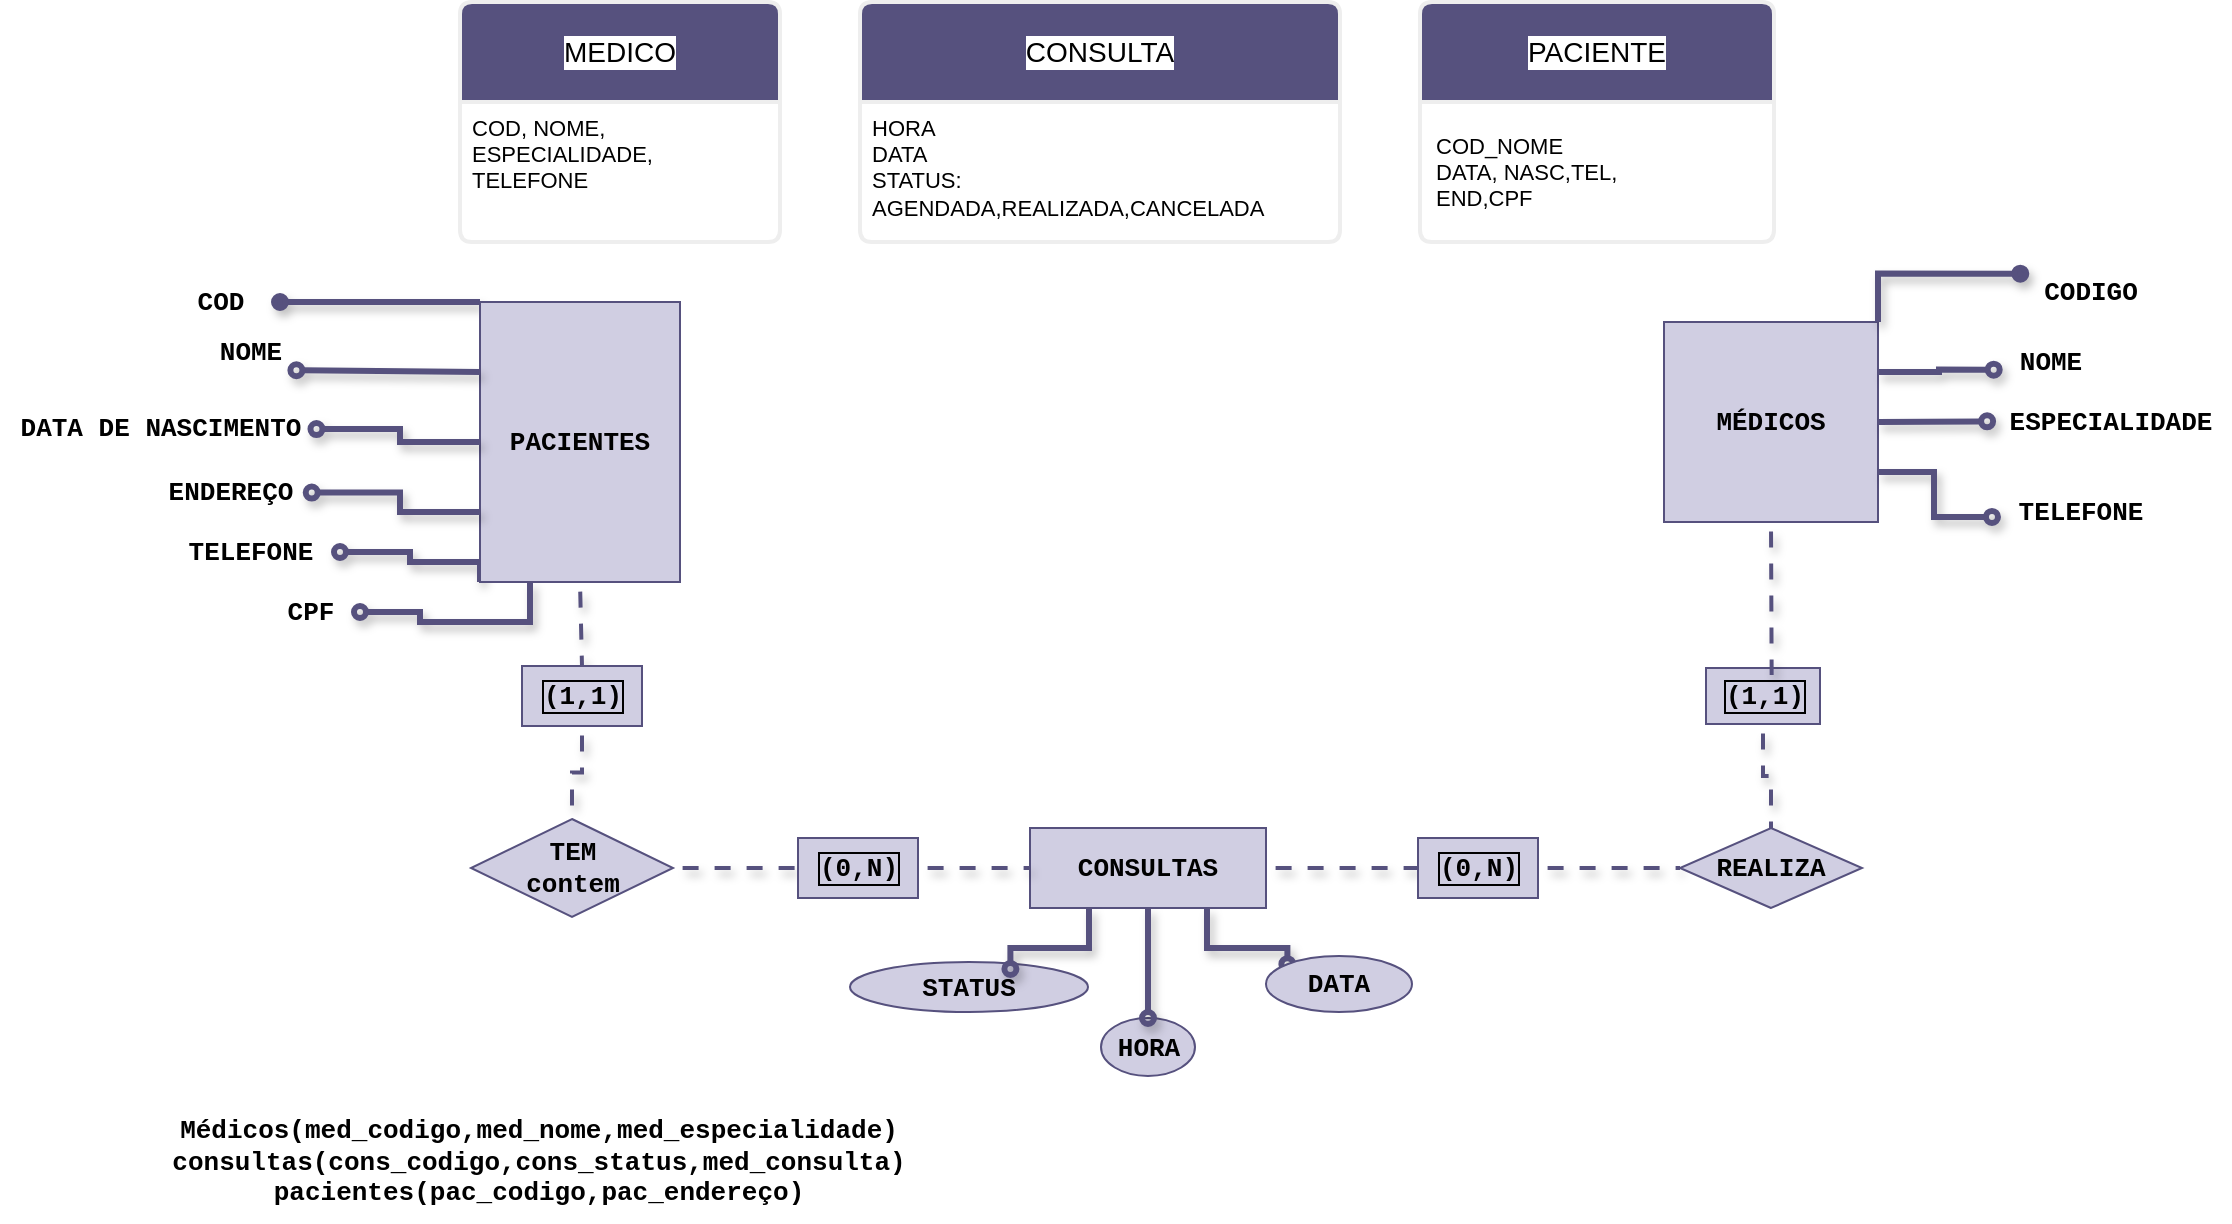 <mxfile version="26.0.16">
  <diagram id="C5RBs43oDa-KdzZeNtuy" name="Page-1">
    <mxGraphModel dx="2073" dy="1850" grid="1" gridSize="10" guides="1" tooltips="1" connect="1" arrows="1" fold="1" page="1" pageScale="1" pageWidth="827" pageHeight="1169" math="0" shadow="0">
      <root>
        <mxCell id="WIyWlLk6GJQsqaUBKTNV-0" />
        <mxCell id="WIyWlLk6GJQsqaUBKTNV-1" parent="WIyWlLk6GJQsqaUBKTNV-0" />
        <mxCell id="kXuh3LLKjrqsI1ZbqAcp-17" value="MEDICO" style="swimlane;childLayout=stackLayout;horizontal=1;startSize=50;horizontalStack=0;rounded=1;fontSize=14;fontStyle=0;strokeWidth=2;resizeParent=0;resizeLast=1;shadow=0;dashed=0;align=center;arcSize=4;whiteSpace=wrap;html=1;strokeColor=#EEEEEE;fontFamily=Helvetica;fontColor=default;labelBackgroundColor=default;fillColor=#56517E;" vertex="1" parent="WIyWlLk6GJQsqaUBKTNV-1">
          <mxGeometry x="-120" y="-550" width="160" height="120" as="geometry" />
        </mxCell>
        <mxCell id="kXuh3LLKjrqsI1ZbqAcp-18" value="COD, &lt;span style=&quot;background-color: light-dark(#ffffff, var(--ge-dark-color, #121212)); color: light-dark(rgb(0, 0, 0), rgb(255, 255, 255));&quot;&gt;NOME, ESPECIALIDADE, TELEFONE&lt;/span&gt;" style="text;strokeColor=none;fillColor=none;spacingLeft=4;spacingRight=4;overflow=hidden;rotatable=0;points=[[0,0.5],[1,0.5]];portConstraint=eastwest;fontSize=11;whiteSpace=wrap;html=1;fontFamily=Helvetica;fontColor=default;labelBackgroundColor=default;" vertex="1" parent="kXuh3LLKjrqsI1ZbqAcp-17">
          <mxGeometry y="50" width="160" height="70" as="geometry" />
        </mxCell>
        <mxCell id="kXuh3LLKjrqsI1ZbqAcp-22" value="HORA" style="ellipse;whiteSpace=wrap;html=1;align=center;labelBackgroundColor=none;fillColor=#d0cee2;strokeColor=#56517e;horizontal=1;fontSize=13;fontStyle=1;verticalAlign=middle;fontFamily=Courier New;direction=south;" vertex="1" parent="WIyWlLk6GJQsqaUBKTNV-1">
          <mxGeometry x="200.5" y="-42" width="47" height="29" as="geometry" />
        </mxCell>
        <mxCell id="kXuh3LLKjrqsI1ZbqAcp-23" style="edgeStyle=orthogonalEdgeStyle;shape=connector;rounded=0;jumpStyle=line;orthogonalLoop=1;jettySize=auto;html=1;shadow=1;strokeColor=#56517e;strokeWidth=2;align=center;verticalAlign=middle;fontFamily=Courier New;fontSize=13;fontColor=default;fontStyle=1;labelBackgroundColor=none;startFill=0;endArrow=none;flowAnimation=1;fillColor=#d0cee2;" edge="1" parent="WIyWlLk6GJQsqaUBKTNV-1" source="kXuh3LLKjrqsI1ZbqAcp-47" target="kXuh3LLKjrqsI1ZbqAcp-38">
          <mxGeometry relative="1" as="geometry" />
        </mxCell>
        <mxCell id="kXuh3LLKjrqsI1ZbqAcp-152" style="edgeStyle=orthogonalEdgeStyle;shape=connector;rounded=0;jumpStyle=line;orthogonalLoop=1;jettySize=auto;html=1;exitX=0.5;exitY=1;exitDx=0;exitDy=0;shadow=1;strokeColor=#56517e;strokeWidth=3;align=center;verticalAlign=middle;fontFamily=Courier New;fontSize=13;fontColor=default;fontStyle=1;labelBackgroundColor=none;startFill=0;endArrow=oval;endFill=0;flowAnimation=0;fillColor=#d0cee2;" edge="1" parent="WIyWlLk6GJQsqaUBKTNV-1" source="kXuh3LLKjrqsI1ZbqAcp-24" target="kXuh3LLKjrqsI1ZbqAcp-22">
          <mxGeometry relative="1" as="geometry" />
        </mxCell>
        <mxCell id="kXuh3LLKjrqsI1ZbqAcp-153" style="edgeStyle=orthogonalEdgeStyle;shape=connector;rounded=0;jumpStyle=line;orthogonalLoop=1;jettySize=auto;html=1;exitX=0.75;exitY=1;exitDx=0;exitDy=0;entryX=0;entryY=0;entryDx=0;entryDy=0;shadow=1;strokeColor=#56517e;strokeWidth=3;align=center;verticalAlign=middle;fontFamily=Courier New;fontSize=13;fontColor=default;fontStyle=1;labelBackgroundColor=none;startFill=0;endArrow=oval;endFill=0;flowAnimation=0;fillColor=#d0cee2;" edge="1" parent="WIyWlLk6GJQsqaUBKTNV-1" source="kXuh3LLKjrqsI1ZbqAcp-24" target="kXuh3LLKjrqsI1ZbqAcp-40">
          <mxGeometry relative="1" as="geometry" />
        </mxCell>
        <mxCell id="kXuh3LLKjrqsI1ZbqAcp-24" value="CONSULTAS" style="whiteSpace=wrap;html=1;align=center;labelBackgroundColor=none;fillColor=#d0cee2;strokeColor=#56517e;horizontal=1;fontSize=13;fontStyle=1;verticalAlign=middle;fontFamily=Courier New;" vertex="1" parent="WIyWlLk6GJQsqaUBKTNV-1">
          <mxGeometry x="165" y="-137" width="118" height="40" as="geometry" />
        </mxCell>
        <mxCell id="kXuh3LLKjrqsI1ZbqAcp-30" style="edgeStyle=orthogonalEdgeStyle;shape=connector;rounded=0;jumpStyle=line;orthogonalLoop=1;jettySize=auto;html=1;exitX=0.5;exitY=1;exitDx=0;exitDy=0;entryX=0.5;entryY=1;entryDx=0;entryDy=0;shadow=1;strokeColor=#56517e;strokeWidth=2;align=center;verticalAlign=middle;fontFamily=Courier New;fontSize=13;fontColor=default;labelBackgroundColor=none;startFill=0;endArrow=none;flowAnimation=1;horizontal=1;fontStyle=1;fillColor=#d0cee2;" edge="1" parent="WIyWlLk6GJQsqaUBKTNV-1" source="kXuh3LLKjrqsI1ZbqAcp-48" target="kXuh3LLKjrqsI1ZbqAcp-38">
          <mxGeometry relative="1" as="geometry" />
        </mxCell>
        <mxCell id="kXuh3LLKjrqsI1ZbqAcp-31" value="MÉDICOS" style="whiteSpace=wrap;html=1;align=center;labelBackgroundColor=none;fillColor=#d0cee2;strokeColor=#56517e;horizontal=1;fontSize=13;fontStyle=1;verticalAlign=middle;fontFamily=Courier New;" vertex="1" parent="WIyWlLk6GJQsqaUBKTNV-1">
          <mxGeometry x="482" y="-390" width="107" height="100" as="geometry" />
        </mxCell>
        <mxCell id="kXuh3LLKjrqsI1ZbqAcp-32" style="edgeStyle=orthogonalEdgeStyle;shape=connector;rounded=0;jumpStyle=line;orthogonalLoop=1;jettySize=auto;html=1;shadow=1;strokeColor=#56517e;strokeWidth=2;align=center;verticalAlign=middle;fontFamily=Courier New;fontSize=13;fontColor=default;fontStyle=1;labelBackgroundColor=none;startFill=0;endArrow=none;flowAnimation=1;fillColor=#d0cee2;" edge="1" parent="WIyWlLk6GJQsqaUBKTNV-1" source="kXuh3LLKjrqsI1ZbqAcp-45" target="kXuh3LLKjrqsI1ZbqAcp-37">
          <mxGeometry relative="1" as="geometry" />
        </mxCell>
        <mxCell id="kXuh3LLKjrqsI1ZbqAcp-87" style="edgeStyle=orthogonalEdgeStyle;rounded=0;jumpStyle=line;orthogonalLoop=1;jettySize=auto;html=1;exitX=0;exitY=0;exitDx=0;exitDy=0;shadow=1;strokeColor=#56517e;strokeWidth=3;align=center;verticalAlign=middle;fontFamily=Courier New;fontSize=13;fontColor=default;fontStyle=1;labelBackgroundColor=none;startFill=0;endArrow=oval;flowAnimation=0;fillColor=#d0cee2;endFill=1;" edge="1" parent="WIyWlLk6GJQsqaUBKTNV-1" source="kXuh3LLKjrqsI1ZbqAcp-33">
          <mxGeometry relative="1" as="geometry">
            <mxPoint x="-210" y="-400" as="targetPoint" />
            <Array as="points">
              <mxPoint x="-180" y="-400" />
              <mxPoint x="-180" y="-400" />
            </Array>
          </mxGeometry>
        </mxCell>
        <mxCell id="kXuh3LLKjrqsI1ZbqAcp-98" value="COD" style="edgeLabel;html=1;align=center;verticalAlign=middle;resizable=0;points=[];fontFamily=Courier New;fontSize=13;fontColor=default;fontStyle=1;labelBackgroundColor=none;" vertex="1" connectable="0" parent="kXuh3LLKjrqsI1ZbqAcp-87">
          <mxGeometry x="1" y="4" relative="1" as="geometry">
            <mxPoint x="-30" y="-4" as="offset" />
          </mxGeometry>
        </mxCell>
        <mxCell id="kXuh3LLKjrqsI1ZbqAcp-127" style="edgeStyle=orthogonalEdgeStyle;shape=connector;rounded=0;jumpStyle=line;orthogonalLoop=1;jettySize=auto;html=1;exitX=0;exitY=1;exitDx=0;exitDy=0;shadow=1;strokeColor=#56517e;strokeWidth=3;align=center;verticalAlign=middle;fontFamily=Courier New;fontSize=13;fontColor=default;fontStyle=1;labelBackgroundColor=none;startFill=0;endArrow=oval;endFill=0;flowAnimation=0;fillColor=#d0cee2;" edge="1" parent="WIyWlLk6GJQsqaUBKTNV-1" source="kXuh3LLKjrqsI1ZbqAcp-33" target="kXuh3LLKjrqsI1ZbqAcp-114">
          <mxGeometry relative="1" as="geometry">
            <Array as="points">
              <mxPoint x="-110" y="-270" />
              <mxPoint x="-145" y="-270" />
              <mxPoint x="-145" y="-275" />
            </Array>
          </mxGeometry>
        </mxCell>
        <mxCell id="kXuh3LLKjrqsI1ZbqAcp-128" style="edgeStyle=orthogonalEdgeStyle;shape=connector;rounded=0;jumpStyle=line;orthogonalLoop=1;jettySize=auto;html=1;exitX=0.25;exitY=1;exitDx=0;exitDy=0;shadow=1;strokeColor=#56517e;strokeWidth=3;align=center;verticalAlign=middle;fontFamily=Courier New;fontSize=13;fontColor=default;fontStyle=1;labelBackgroundColor=none;startFill=0;endArrow=oval;endFill=0;flowAnimation=0;fillColor=#d0cee2;" edge="1" parent="WIyWlLk6GJQsqaUBKTNV-1" source="kXuh3LLKjrqsI1ZbqAcp-33" target="kXuh3LLKjrqsI1ZbqAcp-113">
          <mxGeometry relative="1" as="geometry" />
        </mxCell>
        <mxCell id="kXuh3LLKjrqsI1ZbqAcp-33" value="PACIENTES" style="whiteSpace=wrap;html=1;align=center;labelBackgroundColor=none;fillColor=#d0cee2;strokeColor=#56517e;horizontal=1;fontSize=13;fontStyle=1;verticalAlign=middle;fontFamily=Courier New;" vertex="1" parent="WIyWlLk6GJQsqaUBKTNV-1">
          <mxGeometry x="-110" y="-400" width="100" height="140" as="geometry" />
        </mxCell>
        <mxCell id="kXuh3LLKjrqsI1ZbqAcp-36" value="" style="edgeStyle=orthogonalEdgeStyle;shape=connector;rounded=0;jumpStyle=line;orthogonalLoop=1;jettySize=auto;html=1;shadow=1;strokeColor=#56517e;strokeWidth=2;align=center;verticalAlign=middle;fontFamily=Courier New;fontSize=13;fontColor=default;fontStyle=1;labelBackgroundColor=none;startFill=0;endArrow=none;flowAnimation=1;fillColor=#d0cee2;" edge="1" parent="WIyWlLk6GJQsqaUBKTNV-1" source="kXuh3LLKjrqsI1ZbqAcp-37" target="kXuh3LLKjrqsI1ZbqAcp-51">
          <mxGeometry relative="1" as="geometry" />
        </mxCell>
        <mxCell id="kXuh3LLKjrqsI1ZbqAcp-37" value="&lt;div&gt;&lt;font style=&quot;vertical-align: inherit;&quot;&gt;&lt;font style=&quot;vertical-align: inherit;&quot;&gt;TEM&lt;/font&gt;&lt;/font&gt;&lt;/div&gt;&lt;div&gt;&lt;font style=&quot;vertical-align: inherit;&quot;&gt;&lt;font style=&quot;vertical-align: inherit;&quot;&gt;contem&lt;/font&gt;&lt;/font&gt;&lt;/div&gt;" style="shape=rhombus;perimeter=rhombusPerimeter;whiteSpace=wrap;html=1;align=center;labelBackgroundColor=none;fillColor=#d0cee2;strokeColor=#56517e;horizontal=1;fontSize=13;fontStyle=1;verticalAlign=middle;fontFamily=Courier New;" vertex="1" parent="WIyWlLk6GJQsqaUBKTNV-1">
          <mxGeometry x="-114.5" y="-141.5" width="101" height="49" as="geometry" />
        </mxCell>
        <mxCell id="kXuh3LLKjrqsI1ZbqAcp-38" value="REALIZA" style="shape=rhombus;perimeter=rhombusPerimeter;whiteSpace=wrap;html=1;align=center;direction=west;labelBackgroundColor=none;fillColor=#d0cee2;strokeColor=#56517e;horizontal=1;fontSize=13;fontStyle=1;verticalAlign=middle;fontFamily=Courier New;" vertex="1" parent="WIyWlLk6GJQsqaUBKTNV-1">
          <mxGeometry x="490" y="-137" width="91" height="40" as="geometry" />
        </mxCell>
        <mxCell id="kXuh3LLKjrqsI1ZbqAcp-40" value="DATA" style="ellipse;whiteSpace=wrap;html=1;align=center;labelBackgroundColor=none;fillColor=#d0cee2;strokeColor=#56517e;horizontal=1;fontSize=13;fontStyle=1;verticalAlign=middle;fontFamily=Courier New;" vertex="1" parent="WIyWlLk6GJQsqaUBKTNV-1">
          <mxGeometry x="283" y="-73" width="73" height="28" as="geometry" />
        </mxCell>
        <mxCell id="kXuh3LLKjrqsI1ZbqAcp-41" value="STATUS" style="ellipse;whiteSpace=wrap;html=1;align=center;labelBackgroundColor=none;fillColor=#d0cee2;strokeColor=#56517e;horizontal=1;fontSize=13;fontStyle=1;verticalAlign=middle;fontFamily=Courier New;" vertex="1" parent="WIyWlLk6GJQsqaUBKTNV-1">
          <mxGeometry x="75" y="-70" width="119" height="25" as="geometry" />
        </mxCell>
        <mxCell id="kXuh3LLKjrqsI1ZbqAcp-44" value="" style="edgeStyle=orthogonalEdgeStyle;shape=connector;rounded=0;jumpStyle=line;orthogonalLoop=1;jettySize=auto;html=1;shadow=1;strokeColor=#56517e;strokeWidth=2;align=center;verticalAlign=middle;fontFamily=Courier New;fontSize=13;fontColor=default;fontStyle=1;labelBackgroundColor=none;startFill=0;endArrow=none;flowAnimation=1;fillColor=#d0cee2;" edge="1" parent="WIyWlLk6GJQsqaUBKTNV-1" source="kXuh3LLKjrqsI1ZbqAcp-33" target="kXuh3LLKjrqsI1ZbqAcp-45">
          <mxGeometry relative="1" as="geometry">
            <mxPoint x="-51" y="-260" as="sourcePoint" />
            <mxPoint x="-51" y="-149" as="targetPoint" />
          </mxGeometry>
        </mxCell>
        <mxCell id="kXuh3LLKjrqsI1ZbqAcp-45" value="(1,1)" style="text;html=1;align=center;verticalAlign=middle;resizable=0;points=[];autosize=1;strokeColor=#56517e;fillColor=#d0cee2;labelBorderColor=default;horizontal=1;fontSize=13;fontStyle=1;fontFamily=Courier New;labelBackgroundColor=none;" vertex="1" parent="WIyWlLk6GJQsqaUBKTNV-1">
          <mxGeometry x="-89" y="-218" width="60" height="30" as="geometry" />
        </mxCell>
        <mxCell id="kXuh3LLKjrqsI1ZbqAcp-46" value="" style="edgeStyle=orthogonalEdgeStyle;shape=connector;rounded=0;jumpStyle=line;orthogonalLoop=1;jettySize=auto;html=1;shadow=1;strokeColor=#56517e;strokeWidth=2;align=center;verticalAlign=middle;fontFamily=Courier New;fontSize=13;fontColor=default;fontStyle=1;labelBackgroundColor=none;startFill=0;endArrow=none;flowAnimation=1;fillColor=#d0cee2;" edge="1" parent="WIyWlLk6GJQsqaUBKTNV-1" source="kXuh3LLKjrqsI1ZbqAcp-24" target="kXuh3LLKjrqsI1ZbqAcp-47">
          <mxGeometry relative="1" as="geometry">
            <mxPoint x="278" y="-119" as="sourcePoint" />
            <mxPoint x="454" y="-119" as="targetPoint" />
          </mxGeometry>
        </mxCell>
        <mxCell id="kXuh3LLKjrqsI1ZbqAcp-47" value="(0,N)" style="text;html=1;align=center;verticalAlign=middle;resizable=0;points=[];autosize=1;strokeColor=#56517e;fillColor=#d0cee2;labelBorderColor=default;horizontal=1;fontSize=13;fontStyle=1;fontFamily=Courier New;labelBackgroundColor=none;" vertex="1" parent="WIyWlLk6GJQsqaUBKTNV-1">
          <mxGeometry x="359" y="-132" width="60" height="30" as="geometry" />
        </mxCell>
        <mxCell id="kXuh3LLKjrqsI1ZbqAcp-48" value="(1,1)" style="text;html=1;align=center;verticalAlign=middle;resizable=0;points=[];autosize=1;strokeColor=#56517e;fillColor=#d0cee2;labelBorderColor=default;horizontal=1;fontSize=13;fontStyle=1;fontFamily=Courier New;labelBackgroundColor=none;" vertex="1" parent="WIyWlLk6GJQsqaUBKTNV-1">
          <mxGeometry x="503" y="-217" width="57" height="28" as="geometry" />
        </mxCell>
        <mxCell id="kXuh3LLKjrqsI1ZbqAcp-49" style="edgeStyle=orthogonalEdgeStyle;shape=connector;rounded=0;jumpStyle=line;orthogonalLoop=1;jettySize=auto;html=1;exitX=0.5;exitY=1;exitDx=0;exitDy=0;entryX=0.576;entryY=0.124;entryDx=0;entryDy=0;entryPerimeter=0;shadow=1;strokeColor=#56517e;strokeWidth=2;align=center;verticalAlign=middle;fontFamily=Courier New;fontSize=13;fontColor=default;fontStyle=1;labelBackgroundColor=none;startFill=0;endArrow=none;flowAnimation=1;fillColor=#d0cee2;" edge="1" parent="WIyWlLk6GJQsqaUBKTNV-1" source="kXuh3LLKjrqsI1ZbqAcp-31" target="kXuh3LLKjrqsI1ZbqAcp-48">
          <mxGeometry relative="1" as="geometry" />
        </mxCell>
        <mxCell id="kXuh3LLKjrqsI1ZbqAcp-50" style="edgeStyle=orthogonalEdgeStyle;shape=connector;rounded=0;jumpStyle=line;orthogonalLoop=1;jettySize=auto;html=1;shadow=1;strokeColor=#56517e;strokeWidth=2;align=center;verticalAlign=middle;fontFamily=Courier New;fontSize=13;fontColor=default;fontStyle=1;labelBackgroundColor=none;startFill=0;endArrow=none;flowAnimation=1;fillColor=#d0cee2;" edge="1" parent="WIyWlLk6GJQsqaUBKTNV-1" source="kXuh3LLKjrqsI1ZbqAcp-51" target="kXuh3LLKjrqsI1ZbqAcp-24">
          <mxGeometry relative="1" as="geometry" />
        </mxCell>
        <mxCell id="kXuh3LLKjrqsI1ZbqAcp-51" value="(0,N)" style="text;html=1;align=center;verticalAlign=middle;resizable=0;points=[];autosize=1;strokeColor=#56517e;fillColor=#d0cee2;labelBorderColor=default;horizontal=1;fontSize=13;fontStyle=1;fontFamily=Courier New;labelBackgroundColor=none;" vertex="1" parent="WIyWlLk6GJQsqaUBKTNV-1">
          <mxGeometry x="49" y="-132" width="60" height="30" as="geometry" />
        </mxCell>
        <mxCell id="kXuh3LLKjrqsI1ZbqAcp-54" value="CONSULTA" style="swimlane;childLayout=stackLayout;horizontal=1;startSize=50;horizontalStack=0;rounded=1;fontSize=14;fontStyle=0;strokeWidth=2;resizeParent=0;resizeLast=1;shadow=0;dashed=0;align=center;arcSize=4;whiteSpace=wrap;html=1;strokeColor=#EEEEEE;fontFamily=Helvetica;fontColor=default;labelBackgroundColor=default;fillColor=#56517E;" vertex="1" parent="WIyWlLk6GJQsqaUBKTNV-1">
          <mxGeometry x="80" y="-550" width="240" height="120" as="geometry" />
        </mxCell>
        <mxCell id="kXuh3LLKjrqsI1ZbqAcp-55" value="HORA&lt;div&gt;DATA&lt;/div&gt;&lt;div&gt;STATUS: AGENDADA,REALIZADA,CANCELADA&lt;/div&gt;" style="text;strokeColor=none;fillColor=none;spacingLeft=4;spacingRight=4;overflow=hidden;rotatable=0;points=[[0,0.5],[1,0.5]];portConstraint=eastwest;fontSize=11;whiteSpace=wrap;html=1;fontFamily=Helvetica;fontColor=default;labelBackgroundColor=default;shadow=0;" vertex="1" parent="kXuh3LLKjrqsI1ZbqAcp-54">
          <mxGeometry y="50" width="240" height="70" as="geometry" />
        </mxCell>
        <mxCell id="kXuh3LLKjrqsI1ZbqAcp-56" value="ENDEREÇO" style="text;strokeColor=none;fillColor=none;spacingLeft=4;spacingRight=4;overflow=hidden;rotatable=0;points=[[0,0.5],[1,0.5]];portConstraint=eastwest;fontSize=11;whiteSpace=wrap;html=1;fontFamily=Helvetica;fontColor=default;labelBackgroundColor=default;" vertex="1" parent="kXuh3LLKjrqsI1ZbqAcp-54">
          <mxGeometry y="120" width="240" as="geometry" />
        </mxCell>
        <mxCell id="kXuh3LLKjrqsI1ZbqAcp-58" value="PACIENTE" style="swimlane;childLayout=stackLayout;horizontal=1;startSize=50;horizontalStack=0;rounded=1;fontSize=14;fontStyle=0;strokeWidth=2;resizeParent=0;resizeLast=1;shadow=0;dashed=0;align=center;arcSize=4;whiteSpace=wrap;html=1;strokeColor=#EEEEEE;fontFamily=Helvetica;fontColor=default;labelBackgroundColor=default;fillColor=#56517E;" vertex="1" parent="WIyWlLk6GJQsqaUBKTNV-1">
          <mxGeometry x="360" y="-550" width="177" height="120" as="geometry" />
        </mxCell>
        <mxCell id="kXuh3LLKjrqsI1ZbqAcp-59" value="COD_NOME&lt;div&gt;DATA,&amp;nbsp;&lt;span style=&quot;background-color: light-dark(#ffffff, var(--ge-dark-color, #121212)); color: light-dark(rgb(0, 0, 0), rgb(255, 255, 255));&quot;&gt;NASC,TEL,&lt;/span&gt;&lt;/div&gt;&lt;div&gt;&lt;div&gt;END,CPF&lt;/div&gt;&lt;/div&gt;" style="shape=partialRectangle;connectable=0;fillColor=none;top=0;left=0;bottom=0;right=0;align=left;spacingLeft=6;overflow=hidden;whiteSpace=wrap;html=1;strokeColor=#EEEEEE;fontFamily=Helvetica;fontSize=11;fontColor=default;labelBackgroundColor=default;" vertex="1" parent="kXuh3LLKjrqsI1ZbqAcp-58">
          <mxGeometry y="50" width="177" height="70" as="geometry">
            <mxRectangle width="73.235" height="30" as="alternateBounds" />
          </mxGeometry>
        </mxCell>
        <mxCell id="kXuh3LLKjrqsI1ZbqAcp-95" value="NOME" style="text;html=1;align=center;verticalAlign=middle;resizable=0;points=[];autosize=1;strokeColor=none;fillColor=none;fontFamily=Courier New;fontSize=13;fontColor=default;fontStyle=1;labelBackgroundColor=none;" vertex="1" parent="WIyWlLk6GJQsqaUBKTNV-1">
          <mxGeometry x="-250" y="-390" width="50" height="30" as="geometry" />
        </mxCell>
        <mxCell id="kXuh3LLKjrqsI1ZbqAcp-99" value="ENDEREÇO" style="text;html=1;align=center;verticalAlign=middle;resizable=0;points=[];autosize=1;strokeColor=none;fillColor=none;fontFamily=Courier New;fontSize=13;fontColor=default;fontStyle=1;labelBackgroundColor=none;" vertex="1" parent="WIyWlLk6GJQsqaUBKTNV-1">
          <mxGeometry x="-280" y="-320" width="90" height="30" as="geometry" />
        </mxCell>
        <mxCell id="kXuh3LLKjrqsI1ZbqAcp-113" value="CPF" style="text;html=1;align=center;verticalAlign=middle;resizable=0;points=[];autosize=1;strokeColor=none;fillColor=none;fontFamily=Courier New;fontSize=13;fontColor=default;fontStyle=1;labelBackgroundColor=none;" vertex="1" parent="WIyWlLk6GJQsqaUBKTNV-1">
          <mxGeometry x="-220" y="-260" width="50" height="30" as="geometry" />
        </mxCell>
        <mxCell id="kXuh3LLKjrqsI1ZbqAcp-114" value="TELEFONE" style="text;html=1;align=center;verticalAlign=middle;resizable=0;points=[];autosize=1;strokeColor=none;fillColor=none;fontFamily=Courier New;fontSize=13;fontColor=default;fontStyle=1;labelBackgroundColor=none;" vertex="1" parent="WIyWlLk6GJQsqaUBKTNV-1">
          <mxGeometry x="-270" y="-290" width="90" height="30" as="geometry" />
        </mxCell>
        <mxCell id="kXuh3LLKjrqsI1ZbqAcp-118" style="edgeStyle=orthogonalEdgeStyle;shape=connector;rounded=0;jumpStyle=line;orthogonalLoop=1;jettySize=auto;html=1;exitX=0;exitY=0.25;exitDx=0;exitDy=0;entryX=0.964;entryY=0.804;entryDx=0;entryDy=0;entryPerimeter=0;shadow=1;strokeColor=#56517e;strokeWidth=3;align=center;verticalAlign=middle;fontFamily=Courier New;fontSize=13;fontColor=default;fontStyle=1;labelBackgroundColor=none;startFill=0;endArrow=oval;endFill=0;flowAnimation=0;fillColor=#d0cee2;" edge="1" parent="WIyWlLk6GJQsqaUBKTNV-1" source="kXuh3LLKjrqsI1ZbqAcp-33" target="kXuh3LLKjrqsI1ZbqAcp-95">
          <mxGeometry relative="1" as="geometry" />
        </mxCell>
        <mxCell id="kXuh3LLKjrqsI1ZbqAcp-120" value="DATA DE NASCIMENTO" style="text;html=1;align=center;verticalAlign=middle;resizable=0;points=[];autosize=1;strokeColor=none;fillColor=none;fontFamily=Courier New;fontSize=13;fontColor=default;fontStyle=1;labelBackgroundColor=none;" vertex="1" parent="WIyWlLk6GJQsqaUBKTNV-1">
          <mxGeometry x="-350" y="-352" width="160" height="30" as="geometry" />
        </mxCell>
        <mxCell id="kXuh3LLKjrqsI1ZbqAcp-123" style="edgeStyle=orthogonalEdgeStyle;shape=connector;rounded=0;jumpStyle=line;orthogonalLoop=1;jettySize=auto;html=1;entryX=0.989;entryY=0.518;entryDx=0;entryDy=0;entryPerimeter=0;shadow=1;strokeColor=#56517e;strokeWidth=3;align=center;verticalAlign=middle;fontFamily=Courier New;fontSize=13;fontColor=default;fontStyle=1;labelBackgroundColor=none;startFill=0;endArrow=oval;endFill=0;flowAnimation=0;fillColor=#d0cee2;" edge="1" parent="WIyWlLk6GJQsqaUBKTNV-1" source="kXuh3LLKjrqsI1ZbqAcp-33" target="kXuh3LLKjrqsI1ZbqAcp-120">
          <mxGeometry relative="1" as="geometry" />
        </mxCell>
        <mxCell id="kXuh3LLKjrqsI1ZbqAcp-124" style="edgeStyle=orthogonalEdgeStyle;shape=connector;rounded=0;jumpStyle=line;orthogonalLoop=1;jettySize=auto;html=1;exitX=0;exitY=0.75;exitDx=0;exitDy=0;entryX=0.954;entryY=0.51;entryDx=0;entryDy=0;entryPerimeter=0;shadow=1;strokeColor=#56517e;strokeWidth=3;align=center;verticalAlign=middle;fontFamily=Courier New;fontSize=13;fontColor=default;fontStyle=1;labelBackgroundColor=none;startFill=0;endArrow=oval;endFill=0;flowAnimation=0;fillColor=#d0cee2;" edge="1" parent="WIyWlLk6GJQsqaUBKTNV-1" source="kXuh3LLKjrqsI1ZbqAcp-33" target="kXuh3LLKjrqsI1ZbqAcp-99">
          <mxGeometry relative="1" as="geometry" />
        </mxCell>
        <mxCell id="kXuh3LLKjrqsI1ZbqAcp-140" value="CODIGO" style="text;html=1;align=center;verticalAlign=middle;resizable=0;points=[];autosize=1;strokeColor=none;fillColor=none;fontFamily=Courier New;fontSize=13;fontColor=default;fontStyle=1;labelBackgroundColor=none;" vertex="1" parent="WIyWlLk6GJQsqaUBKTNV-1">
          <mxGeometry x="660" y="-420" width="70" height="30" as="geometry" />
        </mxCell>
        <mxCell id="kXuh3LLKjrqsI1ZbqAcp-142" style="edgeStyle=orthogonalEdgeStyle;shape=connector;rounded=0;jumpStyle=line;orthogonalLoop=1;jettySize=auto;html=1;exitX=1;exitY=0;exitDx=0;exitDy=0;entryX=0.002;entryY=0.194;entryDx=0;entryDy=0;entryPerimeter=0;shadow=1;strokeColor=#56517e;strokeWidth=3;align=center;verticalAlign=middle;fontFamily=Courier New;fontSize=13;fontColor=default;fontStyle=1;labelBackgroundColor=none;startFill=0;endArrow=oval;endFill=1;flowAnimation=0;fillColor=#d0cee2;" edge="1" parent="WIyWlLk6GJQsqaUBKTNV-1" source="kXuh3LLKjrqsI1ZbqAcp-31" target="kXuh3LLKjrqsI1ZbqAcp-140">
          <mxGeometry relative="1" as="geometry" />
        </mxCell>
        <mxCell id="kXuh3LLKjrqsI1ZbqAcp-143" value="NOME" style="text;html=1;align=center;verticalAlign=middle;resizable=0;points=[];autosize=1;strokeColor=none;fillColor=none;fontFamily=Courier New;fontSize=13;fontColor=default;fontStyle=1;labelBackgroundColor=none;" vertex="1" parent="WIyWlLk6GJQsqaUBKTNV-1">
          <mxGeometry x="650" y="-385" width="50" height="30" as="geometry" />
        </mxCell>
        <mxCell id="kXuh3LLKjrqsI1ZbqAcp-145" style="edgeStyle=orthogonalEdgeStyle;shape=connector;rounded=0;jumpStyle=line;orthogonalLoop=1;jettySize=auto;html=1;exitX=1;exitY=0.25;exitDx=0;exitDy=0;entryX=-0.063;entryY=0.628;entryDx=0;entryDy=0;entryPerimeter=0;shadow=1;strokeColor=#56517e;strokeWidth=3;align=center;verticalAlign=middle;fontFamily=Courier New;fontSize=13;fontColor=default;fontStyle=1;labelBackgroundColor=none;startFill=0;endArrow=oval;endFill=0;flowAnimation=0;fillColor=#d0cee2;" edge="1" parent="WIyWlLk6GJQsqaUBKTNV-1" source="kXuh3LLKjrqsI1ZbqAcp-31" target="kXuh3LLKjrqsI1ZbqAcp-143">
          <mxGeometry relative="1" as="geometry" />
        </mxCell>
        <mxCell id="kXuh3LLKjrqsI1ZbqAcp-146" value="ESPECIALIDADE" style="text;html=1;align=center;verticalAlign=middle;resizable=0;points=[];autosize=1;strokeColor=none;fillColor=none;fontFamily=Courier New;fontSize=13;fontColor=default;fontStyle=1;labelBackgroundColor=none;" vertex="1" parent="WIyWlLk6GJQsqaUBKTNV-1">
          <mxGeometry x="645" y="-355" width="120" height="30" as="geometry" />
        </mxCell>
        <mxCell id="kXuh3LLKjrqsI1ZbqAcp-147" style="edgeStyle=orthogonalEdgeStyle;shape=connector;rounded=0;jumpStyle=line;orthogonalLoop=1;jettySize=auto;html=1;exitX=1;exitY=0.5;exitDx=0;exitDy=0;entryX=-0.012;entryY=0.489;entryDx=0;entryDy=0;entryPerimeter=0;shadow=1;strokeColor=#56517e;strokeWidth=3;align=center;verticalAlign=middle;fontFamily=Courier New;fontSize=13;fontColor=default;fontStyle=1;labelBackgroundColor=none;startFill=0;endArrow=oval;endFill=0;flowAnimation=0;fillColor=#d0cee2;" edge="1" parent="WIyWlLk6GJQsqaUBKTNV-1" source="kXuh3LLKjrqsI1ZbqAcp-31" target="kXuh3LLKjrqsI1ZbqAcp-146">
          <mxGeometry relative="1" as="geometry" />
        </mxCell>
        <mxCell id="kXuh3LLKjrqsI1ZbqAcp-148" value="TELEFONE" style="text;html=1;align=center;verticalAlign=middle;resizable=0;points=[];autosize=1;strokeColor=none;fillColor=none;fontFamily=Courier New;fontSize=13;fontColor=default;fontStyle=1;labelBackgroundColor=none;" vertex="1" parent="WIyWlLk6GJQsqaUBKTNV-1">
          <mxGeometry x="645" y="-310" width="90" height="30" as="geometry" />
        </mxCell>
        <mxCell id="kXuh3LLKjrqsI1ZbqAcp-149" style="edgeStyle=orthogonalEdgeStyle;shape=connector;rounded=0;jumpStyle=line;orthogonalLoop=1;jettySize=auto;html=1;exitX=1;exitY=0.75;exitDx=0;exitDy=0;entryX=0.011;entryY=0.583;entryDx=0;entryDy=0;entryPerimeter=0;shadow=1;strokeColor=#56517e;strokeWidth=3;align=center;verticalAlign=middle;fontFamily=Courier New;fontSize=13;fontColor=default;fontStyle=1;labelBackgroundColor=none;startFill=0;endArrow=oval;endFill=0;flowAnimation=0;fillColor=#d0cee2;" edge="1" parent="WIyWlLk6GJQsqaUBKTNV-1" source="kXuh3LLKjrqsI1ZbqAcp-31" target="kXuh3LLKjrqsI1ZbqAcp-148">
          <mxGeometry relative="1" as="geometry" />
        </mxCell>
        <mxCell id="kXuh3LLKjrqsI1ZbqAcp-151" style="edgeStyle=orthogonalEdgeStyle;shape=connector;rounded=0;jumpStyle=line;orthogonalLoop=1;jettySize=auto;html=1;exitX=0.25;exitY=1;exitDx=0;exitDy=0;entryX=0.674;entryY=0.139;entryDx=0;entryDy=0;entryPerimeter=0;shadow=1;strokeColor=#56517e;strokeWidth=3;align=center;verticalAlign=middle;fontFamily=Courier New;fontSize=13;fontColor=default;fontStyle=1;labelBackgroundColor=none;startFill=0;endArrow=oval;endFill=0;flowAnimation=0;fillColor=#d0cee2;" edge="1" parent="WIyWlLk6GJQsqaUBKTNV-1" source="kXuh3LLKjrqsI1ZbqAcp-24" target="kXuh3LLKjrqsI1ZbqAcp-41">
          <mxGeometry relative="1" as="geometry" />
        </mxCell>
        <mxCell id="kXuh3LLKjrqsI1ZbqAcp-197" value="Médicos(med_codigo,med_nome,med_especialidade)&lt;div&gt;consultas(cons_codigo,cons_status,med_consulta)&lt;/div&gt;&lt;div&gt;pacientes(pac_codigo,pac_endereço)&lt;/div&gt;" style="text;html=1;align=center;verticalAlign=middle;resizable=0;points=[];autosize=1;strokeColor=none;fillColor=none;fontFamily=Courier New;fontSize=13;fontColor=default;fontStyle=1;labelBackgroundColor=none;" vertex="1" parent="WIyWlLk6GJQsqaUBKTNV-1">
          <mxGeometry x="-276" width="390" height="60" as="geometry" />
        </mxCell>
      </root>
    </mxGraphModel>
  </diagram>
</mxfile>
